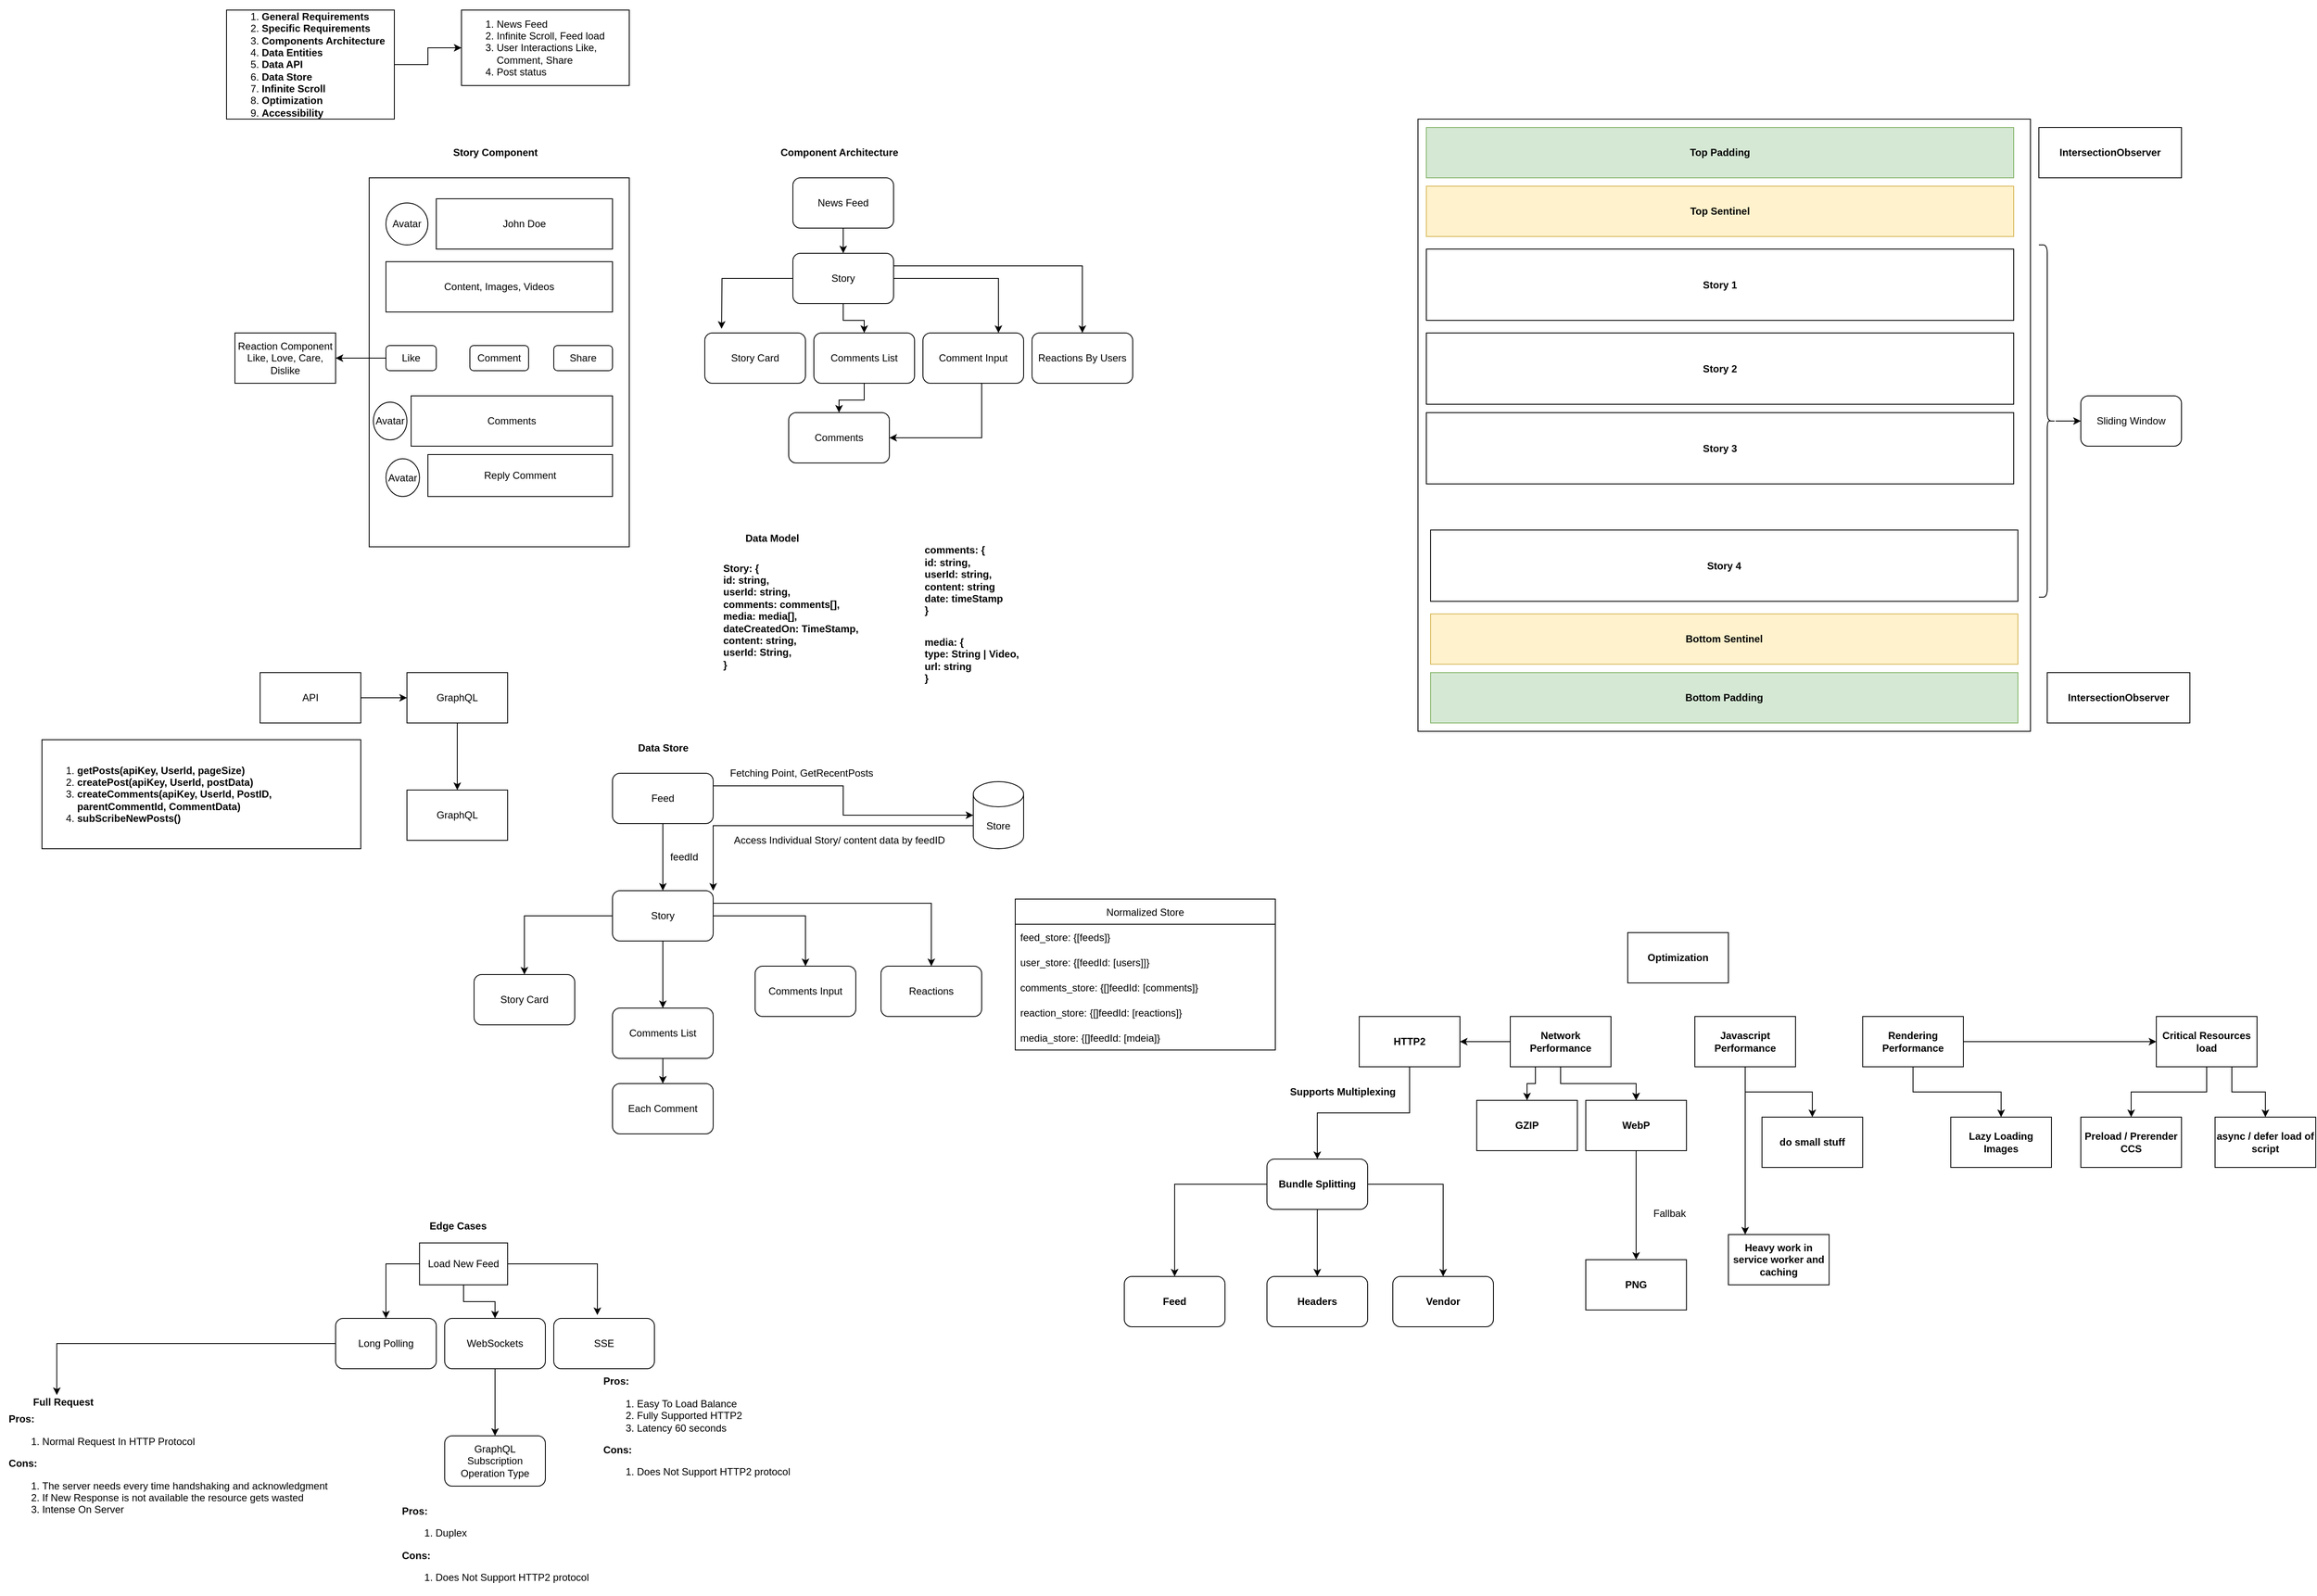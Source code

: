 <mxfile version="19.0.3" type="github">
  <diagram id="jE26jxXe5YH31CJZeTDk" name="Page-1">
    <mxGraphModel dx="2178" dy="811" grid="1" gridSize="10" guides="1" tooltips="1" connect="1" arrows="1" fold="1" page="1" pageScale="1" pageWidth="850" pageHeight="1100" math="0" shadow="0">
      <root>
        <mxCell id="0" />
        <mxCell id="1" parent="0" />
        <mxCell id="KsaErcmCSFaaKNWz6VW0-4" value="" style="edgeStyle=orthogonalEdgeStyle;rounded=0;orthogonalLoop=1;jettySize=auto;html=1;" parent="1" source="KsaErcmCSFaaKNWz6VW0-2" target="KsaErcmCSFaaKNWz6VW0-3" edge="1">
          <mxGeometry relative="1" as="geometry" />
        </mxCell>
        <mxCell id="KsaErcmCSFaaKNWz6VW0-2" value="&lt;div style=&quot;&quot;&gt;&lt;ol&gt;&lt;li&gt;&lt;b style=&quot;background-color: initial;&quot;&gt;General Requirements&lt;/b&gt;&lt;/li&gt;&lt;li&gt;&lt;b style=&quot;background-color: initial;&quot;&gt;Specific Requirements&lt;/b&gt;&lt;/li&gt;&lt;li&gt;&lt;b style=&quot;background-color: initial;&quot;&gt;Components Architecture&lt;/b&gt;&lt;/li&gt;&lt;li&gt;&lt;b style=&quot;background-color: initial;&quot;&gt;Data Entities&lt;/b&gt;&lt;/li&gt;&lt;li&gt;&lt;b style=&quot;background-color: initial;&quot;&gt;Data API&lt;/b&gt;&lt;/li&gt;&lt;li&gt;&lt;b style=&quot;background-color: initial;&quot;&gt;Data Store&lt;/b&gt;&lt;/li&gt;&lt;li&gt;&lt;b style=&quot;background-color: initial;&quot;&gt;Infinite Scroll&lt;/b&gt;&lt;/li&gt;&lt;li&gt;&lt;b style=&quot;background-color: initial;&quot;&gt;Optimization&lt;/b&gt;&lt;/li&gt;&lt;li&gt;&lt;b style=&quot;background-color: initial;&quot;&gt;Accessibility&lt;/b&gt;&lt;/li&gt;&lt;/ol&gt;&lt;/div&gt;" style="rounded=0;whiteSpace=wrap;html=1;align=left;" parent="1" vertex="1">
          <mxGeometry x="10" y="40" width="200" height="130" as="geometry" />
        </mxCell>
        <mxCell id="KsaErcmCSFaaKNWz6VW0-3" value="&lt;ol&gt;&lt;li&gt;News Feed&lt;/li&gt;&lt;li&gt;Infinite Scroll, Feed load&lt;/li&gt;&lt;li&gt;User Interactions Like, Comment, Share&lt;/li&gt;&lt;li&gt;Post status&lt;/li&gt;&lt;/ol&gt;" style="rounded=0;whiteSpace=wrap;html=1;align=left;" parent="1" vertex="1">
          <mxGeometry x="290" y="40" width="200" height="90" as="geometry" />
        </mxCell>
        <mxCell id="KsaErcmCSFaaKNWz6VW0-5" value="" style="rounded=0;whiteSpace=wrap;html=1;" parent="1" vertex="1">
          <mxGeometry x="180" y="240" width="310" height="440" as="geometry" />
        </mxCell>
        <mxCell id="KsaErcmCSFaaKNWz6VW0-6" value="Avatar" style="ellipse;whiteSpace=wrap;html=1;aspect=fixed;" parent="1" vertex="1">
          <mxGeometry x="200" y="270" width="50" height="50" as="geometry" />
        </mxCell>
        <mxCell id="KsaErcmCSFaaKNWz6VW0-7" value="John Doe" style="rounded=0;whiteSpace=wrap;html=1;" parent="1" vertex="1">
          <mxGeometry x="260" y="265" width="210" height="60" as="geometry" />
        </mxCell>
        <mxCell id="KsaErcmCSFaaKNWz6VW0-8" value="Content, Images, Videos" style="rounded=0;whiteSpace=wrap;html=1;" parent="1" vertex="1">
          <mxGeometry x="200" y="340" width="270" height="60" as="geometry" />
        </mxCell>
        <mxCell id="KsaErcmCSFaaKNWz6VW0-16" value="" style="edgeStyle=orthogonalEdgeStyle;rounded=0;orthogonalLoop=1;jettySize=auto;html=1;" parent="1" source="KsaErcmCSFaaKNWz6VW0-9" target="KsaErcmCSFaaKNWz6VW0-15" edge="1">
          <mxGeometry relative="1" as="geometry" />
        </mxCell>
        <mxCell id="KsaErcmCSFaaKNWz6VW0-9" value="Like" style="rounded=1;whiteSpace=wrap;html=1;" parent="1" vertex="1">
          <mxGeometry x="200" y="440" width="60" height="30" as="geometry" />
        </mxCell>
        <mxCell id="KsaErcmCSFaaKNWz6VW0-10" value="Comment" style="rounded=1;whiteSpace=wrap;html=1;" parent="1" vertex="1">
          <mxGeometry x="300" y="440" width="70" height="30" as="geometry" />
        </mxCell>
        <mxCell id="KsaErcmCSFaaKNWz6VW0-11" value="Share" style="rounded=1;whiteSpace=wrap;html=1;" parent="1" vertex="1">
          <mxGeometry x="400" y="440" width="70" height="30" as="geometry" />
        </mxCell>
        <mxCell id="KsaErcmCSFaaKNWz6VW0-12" style="edgeStyle=orthogonalEdgeStyle;rounded=0;orthogonalLoop=1;jettySize=auto;html=1;exitX=0.5;exitY=1;exitDx=0;exitDy=0;" parent="1" source="KsaErcmCSFaaKNWz6VW0-5" target="KsaErcmCSFaaKNWz6VW0-5" edge="1">
          <mxGeometry relative="1" as="geometry" />
        </mxCell>
        <mxCell id="KsaErcmCSFaaKNWz6VW0-13" value="Comments" style="rounded=0;whiteSpace=wrap;html=1;" parent="1" vertex="1">
          <mxGeometry x="230" y="500" width="240" height="60" as="geometry" />
        </mxCell>
        <mxCell id="KsaErcmCSFaaKNWz6VW0-14" value="Reply Comment" style="rounded=0;whiteSpace=wrap;html=1;" parent="1" vertex="1">
          <mxGeometry x="250" y="570" width="220" height="50" as="geometry" />
        </mxCell>
        <mxCell id="KsaErcmCSFaaKNWz6VW0-15" value="Reaction Component&lt;br&gt;Like, Love, Care, Dislike" style="rounded=0;whiteSpace=wrap;html=1;" parent="1" vertex="1">
          <mxGeometry x="20" y="425" width="120" height="60" as="geometry" />
        </mxCell>
        <mxCell id="KsaErcmCSFaaKNWz6VW0-17" value="&lt;b&gt;Story Component&lt;/b&gt;" style="text;html=1;align=center;verticalAlign=middle;resizable=0;points=[];autosize=1;strokeColor=none;fillColor=none;" parent="1" vertex="1">
          <mxGeometry x="270" y="200" width="120" height="20" as="geometry" />
        </mxCell>
        <mxCell id="KsaErcmCSFaaKNWz6VW0-18" value="&lt;span style=&quot;&quot;&gt;Avatar&lt;/span&gt;" style="ellipse;whiteSpace=wrap;html=1;" parent="1" vertex="1">
          <mxGeometry x="185" y="507.5" width="40" height="45" as="geometry" />
        </mxCell>
        <mxCell id="KsaErcmCSFaaKNWz6VW0-19" value="&lt;span style=&quot;&quot;&gt;Avatar&lt;/span&gt;" style="ellipse;whiteSpace=wrap;html=1;" parent="1" vertex="1">
          <mxGeometry x="200" y="575" width="40" height="45" as="geometry" />
        </mxCell>
        <mxCell id="KsaErcmCSFaaKNWz6VW0-20" value="&lt;b&gt;Component Architecture&lt;/b&gt;" style="text;html=1;align=center;verticalAlign=middle;resizable=0;points=[];autosize=1;strokeColor=none;fillColor=none;" parent="1" vertex="1">
          <mxGeometry x="660" y="200" width="160" height="20" as="geometry" />
        </mxCell>
        <mxCell id="KsaErcmCSFaaKNWz6VW0-28" value="" style="edgeStyle=orthogonalEdgeStyle;rounded=0;orthogonalLoop=1;jettySize=auto;html=1;" parent="1" source="KsaErcmCSFaaKNWz6VW0-21" target="KsaErcmCSFaaKNWz6VW0-22" edge="1">
          <mxGeometry relative="1" as="geometry" />
        </mxCell>
        <mxCell id="KsaErcmCSFaaKNWz6VW0-21" value="News Feed" style="rounded=1;whiteSpace=wrap;html=1;" parent="1" vertex="1">
          <mxGeometry x="685" y="240" width="120" height="60" as="geometry" />
        </mxCell>
        <mxCell id="KsaErcmCSFaaKNWz6VW0-29" value="" style="edgeStyle=orthogonalEdgeStyle;rounded=0;orthogonalLoop=1;jettySize=auto;html=1;" parent="1" source="KsaErcmCSFaaKNWz6VW0-22" target="KsaErcmCSFaaKNWz6VW0-24" edge="1">
          <mxGeometry relative="1" as="geometry" />
        </mxCell>
        <mxCell id="KsaErcmCSFaaKNWz6VW0-31" style="edgeStyle=orthogonalEdgeStyle;rounded=0;orthogonalLoop=1;jettySize=auto;html=1;" parent="1" source="KsaErcmCSFaaKNWz6VW0-22" edge="1">
          <mxGeometry relative="1" as="geometry">
            <mxPoint x="600" y="420" as="targetPoint" />
          </mxGeometry>
        </mxCell>
        <mxCell id="KsaErcmCSFaaKNWz6VW0-32" style="edgeStyle=orthogonalEdgeStyle;rounded=0;orthogonalLoop=1;jettySize=auto;html=1;entryX=0.75;entryY=0;entryDx=0;entryDy=0;" parent="1" source="KsaErcmCSFaaKNWz6VW0-22" target="KsaErcmCSFaaKNWz6VW0-25" edge="1">
          <mxGeometry relative="1" as="geometry" />
        </mxCell>
        <mxCell id="KsaErcmCSFaaKNWz6VW0-33" style="edgeStyle=orthogonalEdgeStyle;rounded=0;orthogonalLoop=1;jettySize=auto;html=1;exitX=1;exitY=0.25;exitDx=0;exitDy=0;" parent="1" source="KsaErcmCSFaaKNWz6VW0-22" target="KsaErcmCSFaaKNWz6VW0-26" edge="1">
          <mxGeometry relative="1" as="geometry" />
        </mxCell>
        <mxCell id="KsaErcmCSFaaKNWz6VW0-22" value="Story" style="rounded=1;whiteSpace=wrap;html=1;" parent="1" vertex="1">
          <mxGeometry x="685" y="330" width="120" height="60" as="geometry" />
        </mxCell>
        <mxCell id="KsaErcmCSFaaKNWz6VW0-23" value="Story Card" style="rounded=1;whiteSpace=wrap;html=1;" parent="1" vertex="1">
          <mxGeometry x="580" y="425" width="120" height="60" as="geometry" />
        </mxCell>
        <mxCell id="KsaErcmCSFaaKNWz6VW0-34" value="" style="edgeStyle=orthogonalEdgeStyle;rounded=0;orthogonalLoop=1;jettySize=auto;html=1;" parent="1" source="KsaErcmCSFaaKNWz6VW0-24" target="KsaErcmCSFaaKNWz6VW0-27" edge="1">
          <mxGeometry relative="1" as="geometry" />
        </mxCell>
        <mxCell id="KsaErcmCSFaaKNWz6VW0-24" value="Comments List" style="rounded=1;whiteSpace=wrap;html=1;" parent="1" vertex="1">
          <mxGeometry x="710" y="425" width="120" height="60" as="geometry" />
        </mxCell>
        <mxCell id="KsaErcmCSFaaKNWz6VW0-35" style="edgeStyle=orthogonalEdgeStyle;rounded=0;orthogonalLoop=1;jettySize=auto;html=1;" parent="1" source="KsaErcmCSFaaKNWz6VW0-25" target="KsaErcmCSFaaKNWz6VW0-27" edge="1">
          <mxGeometry relative="1" as="geometry">
            <Array as="points">
              <mxPoint x="910" y="550" />
            </Array>
          </mxGeometry>
        </mxCell>
        <mxCell id="KsaErcmCSFaaKNWz6VW0-25" value="Comment Input" style="rounded=1;whiteSpace=wrap;html=1;" parent="1" vertex="1">
          <mxGeometry x="840" y="425" width="120" height="60" as="geometry" />
        </mxCell>
        <mxCell id="KsaErcmCSFaaKNWz6VW0-26" value="Reactions By Users" style="rounded=1;whiteSpace=wrap;html=1;" parent="1" vertex="1">
          <mxGeometry x="970" y="425" width="120" height="60" as="geometry" />
        </mxCell>
        <mxCell id="KsaErcmCSFaaKNWz6VW0-27" value="Comments" style="rounded=1;whiteSpace=wrap;html=1;" parent="1" vertex="1">
          <mxGeometry x="680" y="520" width="120" height="60" as="geometry" />
        </mxCell>
        <mxCell id="KsaErcmCSFaaKNWz6VW0-36" value="&lt;b&gt;Data Model&lt;/b&gt;" style="text;html=1;align=center;verticalAlign=middle;resizable=0;points=[];autosize=1;strokeColor=none;fillColor=none;" parent="1" vertex="1">
          <mxGeometry x="620" y="660" width="80" height="20" as="geometry" />
        </mxCell>
        <mxCell id="KsaErcmCSFaaKNWz6VW0-37" value="&lt;b&gt;Story: {&lt;br&gt;id: string,&lt;br&gt;userId: string,&lt;br&gt;comments: comments[],&lt;br&gt;media: media[],&lt;br&gt;dateCreatedOn: TimeStamp,&lt;br&gt;content: string,&lt;br&gt;userId: String,&lt;br&gt;}&lt;br&gt;&lt;br&gt;&lt;/b&gt;" style="text;html=1;align=left;verticalAlign=middle;resizable=0;points=[];autosize=1;strokeColor=none;fillColor=none;" parent="1" vertex="1">
          <mxGeometry x="600" y="695" width="180" height="150" as="geometry" />
        </mxCell>
        <mxCell id="KsaErcmCSFaaKNWz6VW0-38" value="&lt;b&gt;comments: {&lt;br&gt;id: string,&lt;br&gt;userId: string,&lt;br&gt;content: string&lt;br&gt;date: timeStamp&lt;br&gt;}&lt;/b&gt;" style="text;html=1;align=left;verticalAlign=middle;resizable=0;points=[];autosize=1;strokeColor=none;fillColor=none;" parent="1" vertex="1">
          <mxGeometry x="840" y="675" width="110" height="90" as="geometry" />
        </mxCell>
        <mxCell id="KsaErcmCSFaaKNWz6VW0-39" value="&lt;b&gt;media: {&lt;br&gt;type: String | Video,&lt;br&gt;url: string&lt;br&gt;}&lt;/b&gt;" style="text;html=1;align=left;verticalAlign=middle;resizable=0;points=[];autosize=1;strokeColor=none;fillColor=none;" parent="1" vertex="1">
          <mxGeometry x="840" y="785" width="130" height="60" as="geometry" />
        </mxCell>
        <mxCell id="5R7VL0Oh7dCBh5OWNlFB-3" value="" style="edgeStyle=orthogonalEdgeStyle;rounded=0;orthogonalLoop=1;jettySize=auto;html=1;" edge="1" parent="1" source="5R7VL0Oh7dCBh5OWNlFB-1" target="5R7VL0Oh7dCBh5OWNlFB-2">
          <mxGeometry relative="1" as="geometry" />
        </mxCell>
        <mxCell id="5R7VL0Oh7dCBh5OWNlFB-1" value="API" style="rounded=0;whiteSpace=wrap;html=1;" vertex="1" parent="1">
          <mxGeometry x="50" y="830" width="120" height="60" as="geometry" />
        </mxCell>
        <mxCell id="5R7VL0Oh7dCBh5OWNlFB-5" value="" style="edgeStyle=orthogonalEdgeStyle;rounded=0;orthogonalLoop=1;jettySize=auto;html=1;" edge="1" parent="1" source="5R7VL0Oh7dCBh5OWNlFB-2" target="5R7VL0Oh7dCBh5OWNlFB-4">
          <mxGeometry relative="1" as="geometry" />
        </mxCell>
        <mxCell id="5R7VL0Oh7dCBh5OWNlFB-2" value="GraphQL" style="rounded=0;whiteSpace=wrap;html=1;" vertex="1" parent="1">
          <mxGeometry x="225" y="830" width="120" height="60" as="geometry" />
        </mxCell>
        <mxCell id="5R7VL0Oh7dCBh5OWNlFB-4" value="GraphQL" style="rounded=0;whiteSpace=wrap;html=1;" vertex="1" parent="1">
          <mxGeometry x="225" y="970" width="120" height="60" as="geometry" />
        </mxCell>
        <mxCell id="5R7VL0Oh7dCBh5OWNlFB-6" value="&lt;b&gt;Data Store&lt;/b&gt;" style="text;html=1;align=center;verticalAlign=middle;resizable=0;points=[];autosize=1;strokeColor=none;fillColor=none;" vertex="1" parent="1">
          <mxGeometry x="490" y="910" width="80" height="20" as="geometry" />
        </mxCell>
        <mxCell id="5R7VL0Oh7dCBh5OWNlFB-9" value="" style="edgeStyle=orthogonalEdgeStyle;rounded=0;orthogonalLoop=1;jettySize=auto;html=1;" edge="1" parent="1" source="5R7VL0Oh7dCBh5OWNlFB-7" target="5R7VL0Oh7dCBh5OWNlFB-8">
          <mxGeometry relative="1" as="geometry" />
        </mxCell>
        <mxCell id="5R7VL0Oh7dCBh5OWNlFB-19" style="edgeStyle=orthogonalEdgeStyle;rounded=0;orthogonalLoop=1;jettySize=auto;html=1;exitX=1;exitY=0.25;exitDx=0;exitDy=0;entryX=0;entryY=0.5;entryDx=0;entryDy=0;entryPerimeter=0;" edge="1" parent="1" source="5R7VL0Oh7dCBh5OWNlFB-7" target="5R7VL0Oh7dCBh5OWNlFB-18">
          <mxGeometry relative="1" as="geometry" />
        </mxCell>
        <mxCell id="5R7VL0Oh7dCBh5OWNlFB-7" value="Feed" style="rounded=1;whiteSpace=wrap;html=1;" vertex="1" parent="1">
          <mxGeometry x="470" y="950" width="120" height="60" as="geometry" />
        </mxCell>
        <mxCell id="5R7VL0Oh7dCBh5OWNlFB-11" value="" style="edgeStyle=orthogonalEdgeStyle;rounded=0;orthogonalLoop=1;jettySize=auto;html=1;" edge="1" parent="1" source="5R7VL0Oh7dCBh5OWNlFB-8" target="5R7VL0Oh7dCBh5OWNlFB-10">
          <mxGeometry relative="1" as="geometry" />
        </mxCell>
        <mxCell id="5R7VL0Oh7dCBh5OWNlFB-13" value="" style="edgeStyle=orthogonalEdgeStyle;rounded=0;orthogonalLoop=1;jettySize=auto;html=1;" edge="1" parent="1" source="5R7VL0Oh7dCBh5OWNlFB-8" target="5R7VL0Oh7dCBh5OWNlFB-12">
          <mxGeometry relative="1" as="geometry" />
        </mxCell>
        <mxCell id="5R7VL0Oh7dCBh5OWNlFB-15" value="" style="edgeStyle=orthogonalEdgeStyle;rounded=0;orthogonalLoop=1;jettySize=auto;html=1;" edge="1" parent="1" source="5R7VL0Oh7dCBh5OWNlFB-8" target="5R7VL0Oh7dCBh5OWNlFB-14">
          <mxGeometry relative="1" as="geometry" />
        </mxCell>
        <mxCell id="5R7VL0Oh7dCBh5OWNlFB-17" style="edgeStyle=orthogonalEdgeStyle;rounded=0;orthogonalLoop=1;jettySize=auto;html=1;exitX=1;exitY=0.25;exitDx=0;exitDy=0;entryX=0.5;entryY=0;entryDx=0;entryDy=0;" edge="1" parent="1" source="5R7VL0Oh7dCBh5OWNlFB-8" target="5R7VL0Oh7dCBh5OWNlFB-16">
          <mxGeometry relative="1" as="geometry" />
        </mxCell>
        <mxCell id="5R7VL0Oh7dCBh5OWNlFB-8" value="Story" style="rounded=1;whiteSpace=wrap;html=1;" vertex="1" parent="1">
          <mxGeometry x="470" y="1090" width="120" height="60" as="geometry" />
        </mxCell>
        <mxCell id="5R7VL0Oh7dCBh5OWNlFB-10" value="Story Card" style="rounded=1;whiteSpace=wrap;html=1;" vertex="1" parent="1">
          <mxGeometry x="305" y="1190" width="120" height="60" as="geometry" />
        </mxCell>
        <mxCell id="5R7VL0Oh7dCBh5OWNlFB-31" value="" style="edgeStyle=orthogonalEdgeStyle;rounded=0;orthogonalLoop=1;jettySize=auto;html=1;" edge="1" parent="1" source="5R7VL0Oh7dCBh5OWNlFB-12" target="5R7VL0Oh7dCBh5OWNlFB-30">
          <mxGeometry relative="1" as="geometry" />
        </mxCell>
        <mxCell id="5R7VL0Oh7dCBh5OWNlFB-12" value="Comments List" style="rounded=1;whiteSpace=wrap;html=1;" vertex="1" parent="1">
          <mxGeometry x="470" y="1230" width="120" height="60" as="geometry" />
        </mxCell>
        <mxCell id="5R7VL0Oh7dCBh5OWNlFB-14" value="Comments Input" style="rounded=1;whiteSpace=wrap;html=1;" vertex="1" parent="1">
          <mxGeometry x="640" y="1180" width="120" height="60" as="geometry" />
        </mxCell>
        <mxCell id="5R7VL0Oh7dCBh5OWNlFB-16" value="Reactions" style="rounded=1;whiteSpace=wrap;html=1;" vertex="1" parent="1">
          <mxGeometry x="790" y="1180" width="120" height="60" as="geometry" />
        </mxCell>
        <mxCell id="5R7VL0Oh7dCBh5OWNlFB-22" style="edgeStyle=orthogonalEdgeStyle;rounded=0;orthogonalLoop=1;jettySize=auto;html=1;exitX=0;exitY=0;exitDx=0;exitDy=52.5;exitPerimeter=0;entryX=1;entryY=0;entryDx=0;entryDy=0;" edge="1" parent="1" source="5R7VL0Oh7dCBh5OWNlFB-18" target="5R7VL0Oh7dCBh5OWNlFB-8">
          <mxGeometry relative="1" as="geometry" />
        </mxCell>
        <mxCell id="5R7VL0Oh7dCBh5OWNlFB-18" value="Store" style="shape=cylinder3;whiteSpace=wrap;html=1;boundedLbl=1;backgroundOutline=1;size=15;" vertex="1" parent="1">
          <mxGeometry x="900" y="960" width="60" height="80" as="geometry" />
        </mxCell>
        <mxCell id="5R7VL0Oh7dCBh5OWNlFB-20" value="Fetching Point, GetRecentPosts" style="text;html=1;align=center;verticalAlign=middle;resizable=0;points=[];autosize=1;strokeColor=none;fillColor=none;" vertex="1" parent="1">
          <mxGeometry x="600" y="940" width="190" height="20" as="geometry" />
        </mxCell>
        <mxCell id="5R7VL0Oh7dCBh5OWNlFB-21" value="feedId" style="text;html=1;align=center;verticalAlign=middle;resizable=0;points=[];autosize=1;strokeColor=none;fillColor=none;" vertex="1" parent="1">
          <mxGeometry x="530" y="1040" width="50" height="20" as="geometry" />
        </mxCell>
        <mxCell id="5R7VL0Oh7dCBh5OWNlFB-23" value="Access Individual Story/ content data by feedID" style="text;html=1;align=center;verticalAlign=middle;resizable=0;points=[];autosize=1;strokeColor=none;fillColor=none;" vertex="1" parent="1">
          <mxGeometry x="605" y="1020" width="270" height="20" as="geometry" />
        </mxCell>
        <mxCell id="5R7VL0Oh7dCBh5OWNlFB-24" value="Normalized Store" style="swimlane;fontStyle=0;childLayout=stackLayout;horizontal=1;startSize=30;horizontalStack=0;resizeParent=1;resizeParentMax=0;resizeLast=0;collapsible=1;marginBottom=0;" vertex="1" parent="1">
          <mxGeometry x="950" y="1100" width="310" height="180" as="geometry">
            <mxRectangle x="950" y="1100" width="130" height="30" as="alternateBounds" />
          </mxGeometry>
        </mxCell>
        <mxCell id="5R7VL0Oh7dCBh5OWNlFB-25" value="feed_store: {[feeds]}" style="text;strokeColor=none;fillColor=none;align=left;verticalAlign=middle;spacingLeft=4;spacingRight=4;overflow=hidden;points=[[0,0.5],[1,0.5]];portConstraint=eastwest;rotatable=0;" vertex="1" parent="5R7VL0Oh7dCBh5OWNlFB-24">
          <mxGeometry y="30" width="310" height="30" as="geometry" />
        </mxCell>
        <mxCell id="5R7VL0Oh7dCBh5OWNlFB-26" value="user_store: {[feedId: [users]]}" style="text;strokeColor=none;fillColor=none;align=left;verticalAlign=middle;spacingLeft=4;spacingRight=4;overflow=hidden;points=[[0,0.5],[1,0.5]];portConstraint=eastwest;rotatable=0;" vertex="1" parent="5R7VL0Oh7dCBh5OWNlFB-24">
          <mxGeometry y="60" width="310" height="30" as="geometry" />
        </mxCell>
        <mxCell id="5R7VL0Oh7dCBh5OWNlFB-27" value="comments_store: {[]feedId: [comments]}" style="text;strokeColor=none;fillColor=none;align=left;verticalAlign=middle;spacingLeft=4;spacingRight=4;overflow=hidden;points=[[0,0.5],[1,0.5]];portConstraint=eastwest;rotatable=0;" vertex="1" parent="5R7VL0Oh7dCBh5OWNlFB-24">
          <mxGeometry y="90" width="310" height="30" as="geometry" />
        </mxCell>
        <mxCell id="5R7VL0Oh7dCBh5OWNlFB-28" value="reaction_store: {[]feedId: [reactions]}" style="text;strokeColor=none;fillColor=none;align=left;verticalAlign=middle;spacingLeft=4;spacingRight=4;overflow=hidden;points=[[0,0.5],[1,0.5]];portConstraint=eastwest;rotatable=0;" vertex="1" parent="5R7VL0Oh7dCBh5OWNlFB-24">
          <mxGeometry y="120" width="310" height="30" as="geometry" />
        </mxCell>
        <mxCell id="5R7VL0Oh7dCBh5OWNlFB-29" value="media_store: {[]feedId: [mdeia]}" style="text;strokeColor=none;fillColor=none;align=left;verticalAlign=middle;spacingLeft=4;spacingRight=4;overflow=hidden;points=[[0,0.5],[1,0.5]];portConstraint=eastwest;rotatable=0;" vertex="1" parent="5R7VL0Oh7dCBh5OWNlFB-24">
          <mxGeometry y="150" width="310" height="30" as="geometry" />
        </mxCell>
        <mxCell id="5R7VL0Oh7dCBh5OWNlFB-30" value="Each Comment" style="rounded=1;whiteSpace=wrap;html=1;" vertex="1" parent="1">
          <mxGeometry x="470" y="1320" width="120" height="60" as="geometry" />
        </mxCell>
        <mxCell id="5R7VL0Oh7dCBh5OWNlFB-32" value="&lt;b&gt;Edge Cases&lt;/b&gt;" style="text;html=1;align=left;verticalAlign=middle;resizable=0;points=[];autosize=1;strokeColor=none;fillColor=none;" vertex="1" parent="1">
          <mxGeometry x="250" y="1480" width="80" height="20" as="geometry" />
        </mxCell>
        <mxCell id="5R7VL0Oh7dCBh5OWNlFB-39" value="" style="edgeStyle=orthogonalEdgeStyle;rounded=0;orthogonalLoop=1;jettySize=auto;html=1;" edge="1" parent="1" source="5R7VL0Oh7dCBh5OWNlFB-33" target="5R7VL0Oh7dCBh5OWNlFB-35">
          <mxGeometry relative="1" as="geometry" />
        </mxCell>
        <mxCell id="5R7VL0Oh7dCBh5OWNlFB-40" style="edgeStyle=orthogonalEdgeStyle;rounded=0;orthogonalLoop=1;jettySize=auto;html=1;entryX=0.433;entryY=-0.067;entryDx=0;entryDy=0;entryPerimeter=0;" edge="1" parent="1" source="5R7VL0Oh7dCBh5OWNlFB-33" target="5R7VL0Oh7dCBh5OWNlFB-36">
          <mxGeometry relative="1" as="geometry" />
        </mxCell>
        <mxCell id="5R7VL0Oh7dCBh5OWNlFB-41" style="edgeStyle=orthogonalEdgeStyle;rounded=0;orthogonalLoop=1;jettySize=auto;html=1;exitX=0;exitY=0.5;exitDx=0;exitDy=0;" edge="1" parent="1" source="5R7VL0Oh7dCBh5OWNlFB-33" target="5R7VL0Oh7dCBh5OWNlFB-34">
          <mxGeometry relative="1" as="geometry" />
        </mxCell>
        <mxCell id="5R7VL0Oh7dCBh5OWNlFB-33" value="Load New Feed" style="whiteSpace=wrap;html=1;" vertex="1" parent="1">
          <mxGeometry x="240" y="1510" width="105" height="50" as="geometry" />
        </mxCell>
        <mxCell id="5R7VL0Oh7dCBh5OWNlFB-43" style="edgeStyle=orthogonalEdgeStyle;rounded=0;orthogonalLoop=1;jettySize=auto;html=1;exitX=0;exitY=0.5;exitDx=0;exitDy=0;entryX=0.419;entryY=0.067;entryDx=0;entryDy=0;entryPerimeter=0;" edge="1" parent="1" source="5R7VL0Oh7dCBh5OWNlFB-34" target="5R7VL0Oh7dCBh5OWNlFB-42">
          <mxGeometry relative="1" as="geometry" />
        </mxCell>
        <mxCell id="5R7VL0Oh7dCBh5OWNlFB-34" value="Long Polling" style="rounded=1;whiteSpace=wrap;html=1;" vertex="1" parent="1">
          <mxGeometry x="140" y="1600" width="120" height="60" as="geometry" />
        </mxCell>
        <mxCell id="5R7VL0Oh7dCBh5OWNlFB-38" value="" style="edgeStyle=orthogonalEdgeStyle;rounded=0;orthogonalLoop=1;jettySize=auto;html=1;" edge="1" parent="1" source="5R7VL0Oh7dCBh5OWNlFB-35" target="5R7VL0Oh7dCBh5OWNlFB-37">
          <mxGeometry relative="1" as="geometry" />
        </mxCell>
        <mxCell id="5R7VL0Oh7dCBh5OWNlFB-35" value="WebSockets" style="rounded=1;whiteSpace=wrap;html=1;" vertex="1" parent="1">
          <mxGeometry x="270" y="1600" width="120" height="60" as="geometry" />
        </mxCell>
        <mxCell id="5R7VL0Oh7dCBh5OWNlFB-36" value="SSE" style="rounded=1;whiteSpace=wrap;html=1;" vertex="1" parent="1">
          <mxGeometry x="400" y="1600" width="120" height="60" as="geometry" />
        </mxCell>
        <mxCell id="5R7VL0Oh7dCBh5OWNlFB-37" value="GraphQL Subscription Operation Type" style="whiteSpace=wrap;html=1;rounded=1;" vertex="1" parent="1">
          <mxGeometry x="270" y="1740" width="120" height="60" as="geometry" />
        </mxCell>
        <mxCell id="5R7VL0Oh7dCBh5OWNlFB-42" value="&lt;b&gt;Full Request&lt;/b&gt;" style="text;html=1;align=center;verticalAlign=middle;resizable=0;points=[];autosize=1;strokeColor=none;fillColor=none;" vertex="1" parent="1">
          <mxGeometry x="-230" y="1690" width="90" height="20" as="geometry" />
        </mxCell>
        <mxCell id="5R7VL0Oh7dCBh5OWNlFB-44" value="&lt;div style=&quot;text-align: left;&quot;&gt;&lt;b style=&quot;background-color: initial;&quot;&gt;Pros:&lt;/b&gt;&lt;/div&gt;&lt;div style=&quot;text-align: left;&quot;&gt;&lt;ol&gt;&lt;li&gt;&lt;span style=&quot;background-color: initial;&quot;&gt;Normal Request In HTTP Protocol&lt;/span&gt;&lt;/li&gt;&lt;/ol&gt;&lt;/div&gt;&lt;div style=&quot;text-align: left;&quot;&gt;&lt;span style=&quot;background-color: initial;&quot;&gt;&lt;b&gt;Cons:&lt;/b&gt;&amp;nbsp;&lt;/span&gt;&lt;/div&gt;&lt;div style=&quot;text-align: left;&quot;&gt;&lt;ol&gt;&lt;li&gt;&lt;span style=&quot;background-color: initial;&quot;&gt;The server needs every time handshaking and acknowledgment&lt;/span&gt;&lt;/li&gt;&lt;li&gt;&lt;span style=&quot;background-color: initial;&quot;&gt;If New Response is not available the resource gets wasted&lt;/span&gt;&lt;/li&gt;&lt;li&gt;&lt;span style=&quot;background-color: initial;&quot;&gt;Intense On Server&lt;/span&gt;&lt;/li&gt;&lt;/ol&gt;&lt;/div&gt;" style="text;html=1;align=center;verticalAlign=middle;resizable=0;points=[];autosize=1;strokeColor=none;fillColor=none;" vertex="1" parent="1">
          <mxGeometry x="-260" y="1710" width="400" height="140" as="geometry" />
        </mxCell>
        <mxCell id="5R7VL0Oh7dCBh5OWNlFB-45" value="&lt;div style=&quot;text-align: left;&quot;&gt;&lt;b style=&quot;background-color: initial;&quot;&gt;Pros:&lt;/b&gt;&lt;/div&gt;&lt;div style=&quot;text-align: left;&quot;&gt;&lt;ol&gt;&lt;li&gt;&lt;span style=&quot;background-color: initial;&quot;&gt;Duplex&lt;/span&gt;&lt;/li&gt;&lt;/ol&gt;&lt;/div&gt;&lt;div style=&quot;text-align: left;&quot;&gt;&lt;span style=&quot;background-color: initial;&quot;&gt;&lt;b&gt;Cons:&lt;/b&gt;&amp;nbsp;&lt;/span&gt;&lt;/div&gt;&lt;div style=&quot;text-align: left;&quot;&gt;&lt;ol&gt;&lt;li&gt;Does Not Support HTTP2 protocol&lt;/li&gt;&lt;/ol&gt;&lt;/div&gt;" style="text;html=1;align=center;verticalAlign=middle;resizable=0;points=[];autosize=1;strokeColor=none;fillColor=none;" vertex="1" parent="1">
          <mxGeometry x="210" y="1820" width="240" height="110" as="geometry" />
        </mxCell>
        <mxCell id="5R7VL0Oh7dCBh5OWNlFB-46" value="&lt;div style=&quot;text-align: left;&quot;&gt;&lt;b style=&quot;background-color: initial;&quot;&gt;Pros:&lt;/b&gt;&lt;/div&gt;&lt;div style=&quot;text-align: left;&quot;&gt;&lt;ol&gt;&lt;li&gt;&lt;span style=&quot;background-color: initial;&quot;&gt;Easy To Load Balance&lt;/span&gt;&lt;/li&gt;&lt;li&gt;&lt;span style=&quot;background-color: initial;&quot;&gt;Fully Supported HTTP2&lt;/span&gt;&lt;/li&gt;&lt;li&gt;&lt;span style=&quot;background-color: initial;&quot;&gt;Latency 60 seconds&lt;/span&gt;&lt;/li&gt;&lt;/ol&gt;&lt;/div&gt;&lt;div style=&quot;text-align: left;&quot;&gt;&lt;span style=&quot;background-color: initial;&quot;&gt;&lt;b&gt;Cons:&lt;/b&gt;&amp;nbsp;&lt;/span&gt;&lt;/div&gt;&lt;div style=&quot;text-align: left;&quot;&gt;&lt;ol&gt;&lt;li&gt;Does Not Support HTTP2 protocol&lt;/li&gt;&lt;/ol&gt;&lt;/div&gt;" style="text;html=1;align=center;verticalAlign=middle;resizable=0;points=[];autosize=1;strokeColor=none;fillColor=none;" vertex="1" parent="1">
          <mxGeometry x="450" y="1665" width="240" height="140" as="geometry" />
        </mxCell>
        <mxCell id="5R7VL0Oh7dCBh5OWNlFB-48" value="&lt;ol&gt;&lt;li&gt;&lt;b&gt;getPosts(apiKey, UserId, pageSize)&lt;/b&gt;&lt;/li&gt;&lt;li&gt;&lt;b&gt;createPost(apiKey, UserId, postData)&lt;/b&gt;&lt;/li&gt;&lt;li&gt;&lt;b&gt;createComments(apiKey, UserId, PostID, parentCommentId, CommentData)&lt;/b&gt;&lt;/li&gt;&lt;li&gt;&lt;b&gt;subScribeNewPosts()&lt;/b&gt;&lt;/li&gt;&lt;/ol&gt;" style="rounded=0;whiteSpace=wrap;html=1;align=left;" vertex="1" parent="1">
          <mxGeometry x="-210" y="910" width="380" height="130" as="geometry" />
        </mxCell>
        <mxCell id="5R7VL0Oh7dCBh5OWNlFB-49" value="" style="whiteSpace=wrap;html=1;aspect=fixed;" vertex="1" parent="1">
          <mxGeometry x="1430" y="170" width="730" height="730" as="geometry" />
        </mxCell>
        <mxCell id="5R7VL0Oh7dCBh5OWNlFB-50" value="&lt;b&gt;Top Padding&lt;/b&gt;" style="rounded=0;whiteSpace=wrap;html=1;fillColor=#d5e8d4;strokeColor=#82b366;" vertex="1" parent="1">
          <mxGeometry x="1440" y="180" width="700" height="60" as="geometry" />
        </mxCell>
        <mxCell id="5R7VL0Oh7dCBh5OWNlFB-51" value="&lt;b&gt;Bottom Padding&lt;/b&gt;" style="rounded=0;whiteSpace=wrap;html=1;fillColor=#d5e8d4;strokeColor=#82b366;" vertex="1" parent="1">
          <mxGeometry x="1445" y="830" width="700" height="60" as="geometry" />
        </mxCell>
        <mxCell id="5R7VL0Oh7dCBh5OWNlFB-52" value="&lt;b&gt;Top Sentinel&lt;/b&gt;" style="rounded=0;whiteSpace=wrap;html=1;fillColor=#fff2cc;strokeColor=#d6b656;" vertex="1" parent="1">
          <mxGeometry x="1440" y="250" width="700" height="60" as="geometry" />
        </mxCell>
        <mxCell id="5R7VL0Oh7dCBh5OWNlFB-53" value="&lt;b&gt;Bottom Sentinel&lt;/b&gt;" style="rounded=0;whiteSpace=wrap;html=1;fillColor=#fff2cc;strokeColor=#d6b656;" vertex="1" parent="1">
          <mxGeometry x="1445" y="760" width="700" height="60" as="geometry" />
        </mxCell>
        <mxCell id="5R7VL0Oh7dCBh5OWNlFB-54" value="&lt;b&gt;Story 1&lt;/b&gt;" style="rounded=0;whiteSpace=wrap;html=1;" vertex="1" parent="1">
          <mxGeometry x="1440" y="325" width="700" height="85" as="geometry" />
        </mxCell>
        <mxCell id="5R7VL0Oh7dCBh5OWNlFB-55" value="&lt;b&gt;Story 2&lt;/b&gt;" style="rounded=0;whiteSpace=wrap;html=1;" vertex="1" parent="1">
          <mxGeometry x="1440" y="425" width="700" height="85" as="geometry" />
        </mxCell>
        <mxCell id="5R7VL0Oh7dCBh5OWNlFB-56" value="&lt;b&gt;Story 3&lt;/b&gt;&lt;span style=&quot;color: rgba(0, 0, 0, 0); font-family: monospace; font-size: 0px; text-align: start;&quot;&gt;%3CmxGraphModel%3E%3Croot%3E%3CmxCell%20id%3D%220%22%2F%3E%3CmxCell%20id%3D%221%22%20parent%3D%220%22%2F%3E%3CmxCell%20id%3D%222%22%20value%3D%22%26lt%3Bb%26gt%3BStory%201%26lt%3B%2Fb%26gt%3B%22%20style%3D%22rounded%3D0%3BwhiteSpace%3Dwrap%3Bhtml%3D1%3B%22%20vertex%3D%221%22%20parent%3D%221%22%3E%3CmxGeometry%20x%3D%221440%22%20y%3D%22325%22%20width%3D%22700%22%20height%3D%2285%22%20as%3D%22geometry%22%2F%3E%3C%2FmxCell%3E%3C%2Froot%3E%3C%2FmxGraphModel%3E&lt;/span&gt;" style="rounded=0;whiteSpace=wrap;html=1;" vertex="1" parent="1">
          <mxGeometry x="1440" y="520" width="700" height="85" as="geometry" />
        </mxCell>
        <mxCell id="5R7VL0Oh7dCBh5OWNlFB-57" value="&lt;b&gt;Story 4&lt;/b&gt;&lt;span style=&quot;color: rgba(0, 0, 0, 0); font-family: monospace; font-size: 0px; text-align: start;&quot;&gt;%3CmxGraphModel%3E%3Croot%3E%3CmxCell%20id%3D%220%22%2F%3E%3CmxCell%20id%3D%221%22%20parent%3D%220%22%2F%3E%3CmxCell%20id%3D%222%22%20value%3D%22%26lt%3Bb%26gt%3BStory%201%26lt%3B%2Fb%26gt%3B%22%20style%3D%22rounded%3D0%3BwhiteSpace%3Dwrap%3Bhtml%3D1%3B%22%20vertex%3D%221%22%20parent%3D%221%22%3E%3CmxGeometry%20x%3D%221440%22%20y%3D%22325%22%20width%3D%22700%22%20height%3D%2285%22%20as%3D%22geometry%22%2F%3E%3C%2FmxCell%3E%3C%2Froot%3E%3C%2FmxGraphModel%34&lt;/span&gt;" style="rounded=0;whiteSpace=wrap;html=1;" vertex="1" parent="1">
          <mxGeometry x="1445" y="660" width="700" height="85" as="geometry" />
        </mxCell>
        <mxCell id="5R7VL0Oh7dCBh5OWNlFB-62" value="" style="edgeStyle=orthogonalEdgeStyle;rounded=0;orthogonalLoop=1;jettySize=auto;html=1;" edge="1" parent="1" source="5R7VL0Oh7dCBh5OWNlFB-60" target="5R7VL0Oh7dCBh5OWNlFB-61">
          <mxGeometry relative="1" as="geometry" />
        </mxCell>
        <mxCell id="5R7VL0Oh7dCBh5OWNlFB-60" value="" style="shape=curlyBracket;whiteSpace=wrap;html=1;rounded=1;flipH=1;" vertex="1" parent="1">
          <mxGeometry x="2170" y="320" width="20" height="420" as="geometry" />
        </mxCell>
        <mxCell id="5R7VL0Oh7dCBh5OWNlFB-61" value="Sliding Window" style="whiteSpace=wrap;html=1;rounded=1;" vertex="1" parent="1">
          <mxGeometry x="2220" y="500" width="120" height="60" as="geometry" />
        </mxCell>
        <mxCell id="5R7VL0Oh7dCBh5OWNlFB-63" value="&lt;b&gt;IntersectionObserver&lt;/b&gt;" style="whiteSpace=wrap;html=1;" vertex="1" parent="1">
          <mxGeometry x="2180" y="830" width="170" height="60" as="geometry" />
        </mxCell>
        <mxCell id="5R7VL0Oh7dCBh5OWNlFB-64" value="&lt;b&gt;IntersectionObserver&lt;/b&gt;" style="whiteSpace=wrap;html=1;" vertex="1" parent="1">
          <mxGeometry x="2170" y="180" width="170" height="60" as="geometry" />
        </mxCell>
        <mxCell id="5R7VL0Oh7dCBh5OWNlFB-65" value="&lt;b&gt;Optimization&lt;/b&gt;" style="rounded=0;whiteSpace=wrap;html=1;" vertex="1" parent="1">
          <mxGeometry x="1680" y="1140" width="120" height="60" as="geometry" />
        </mxCell>
        <mxCell id="5R7VL0Oh7dCBh5OWNlFB-78" value="" style="edgeStyle=orthogonalEdgeStyle;rounded=0;orthogonalLoop=1;jettySize=auto;html=1;" edge="1" parent="1" source="5R7VL0Oh7dCBh5OWNlFB-66" target="5R7VL0Oh7dCBh5OWNlFB-74">
          <mxGeometry relative="1" as="geometry" />
        </mxCell>
        <mxCell id="5R7VL0Oh7dCBh5OWNlFB-79" value="" style="edgeStyle=orthogonalEdgeStyle;rounded=0;orthogonalLoop=1;jettySize=auto;html=1;" edge="1" parent="1" source="5R7VL0Oh7dCBh5OWNlFB-66" target="5R7VL0Oh7dCBh5OWNlFB-74">
          <mxGeometry relative="1" as="geometry" />
        </mxCell>
        <mxCell id="5R7VL0Oh7dCBh5OWNlFB-81" style="edgeStyle=orthogonalEdgeStyle;rounded=0;orthogonalLoop=1;jettySize=auto;html=1;exitX=0.25;exitY=1;exitDx=0;exitDy=0;" edge="1" parent="1" source="5R7VL0Oh7dCBh5OWNlFB-66" target="5R7VL0Oh7dCBh5OWNlFB-73">
          <mxGeometry relative="1" as="geometry" />
        </mxCell>
        <mxCell id="5R7VL0Oh7dCBh5OWNlFB-86" value="" style="edgeStyle=orthogonalEdgeStyle;rounded=0;orthogonalLoop=1;jettySize=auto;html=1;" edge="1" parent="1" source="5R7VL0Oh7dCBh5OWNlFB-66" target="5R7VL0Oh7dCBh5OWNlFB-76">
          <mxGeometry relative="1" as="geometry" />
        </mxCell>
        <mxCell id="5R7VL0Oh7dCBh5OWNlFB-66" value="&lt;b&gt;Network Performance&lt;/b&gt;" style="rounded=0;whiteSpace=wrap;html=1;" vertex="1" parent="1">
          <mxGeometry x="1540" y="1240" width="120" height="60" as="geometry" />
        </mxCell>
        <mxCell id="5R7VL0Oh7dCBh5OWNlFB-102" value="" style="edgeStyle=orthogonalEdgeStyle;rounded=0;orthogonalLoop=1;jettySize=auto;html=1;" edge="1" parent="1" source="5R7VL0Oh7dCBh5OWNlFB-67" target="5R7VL0Oh7dCBh5OWNlFB-101">
          <mxGeometry relative="1" as="geometry" />
        </mxCell>
        <mxCell id="5R7VL0Oh7dCBh5OWNlFB-103" value="" style="edgeStyle=orthogonalEdgeStyle;rounded=0;orthogonalLoop=1;jettySize=auto;html=1;" edge="1" parent="1" source="5R7VL0Oh7dCBh5OWNlFB-67">
          <mxGeometry relative="1" as="geometry">
            <mxPoint x="1820" y="1500" as="targetPoint" />
          </mxGeometry>
        </mxCell>
        <mxCell id="5R7VL0Oh7dCBh5OWNlFB-67" value="&lt;b&gt;Javascript Performance&lt;/b&gt;" style="rounded=0;whiteSpace=wrap;html=1;" vertex="1" parent="1">
          <mxGeometry x="1760" y="1240" width="120" height="60" as="geometry" />
        </mxCell>
        <mxCell id="5R7VL0Oh7dCBh5OWNlFB-95" value="" style="edgeStyle=orthogonalEdgeStyle;rounded=0;orthogonalLoop=1;jettySize=auto;html=1;" edge="1" parent="1" source="5R7VL0Oh7dCBh5OWNlFB-68" target="5R7VL0Oh7dCBh5OWNlFB-94">
          <mxGeometry relative="1" as="geometry" />
        </mxCell>
        <mxCell id="5R7VL0Oh7dCBh5OWNlFB-106" value="" style="edgeStyle=orthogonalEdgeStyle;rounded=0;orthogonalLoop=1;jettySize=auto;html=1;" edge="1" parent="1" source="5R7VL0Oh7dCBh5OWNlFB-68" target="5R7VL0Oh7dCBh5OWNlFB-105">
          <mxGeometry relative="1" as="geometry" />
        </mxCell>
        <mxCell id="5R7VL0Oh7dCBh5OWNlFB-68" value="&lt;b&gt;Rendering Performance&lt;/b&gt;" style="rounded=0;whiteSpace=wrap;html=1;" vertex="1" parent="1">
          <mxGeometry x="1960" y="1240" width="120" height="60" as="geometry" />
        </mxCell>
        <mxCell id="5R7VL0Oh7dCBh5OWNlFB-73" value="&lt;b&gt;GZIP&lt;/b&gt;" style="rounded=0;whiteSpace=wrap;html=1;" vertex="1" parent="1">
          <mxGeometry x="1500" y="1340" width="120" height="60" as="geometry" />
        </mxCell>
        <mxCell id="5R7VL0Oh7dCBh5OWNlFB-82" style="edgeStyle=orthogonalEdgeStyle;rounded=0;orthogonalLoop=1;jettySize=auto;html=1;exitX=0.5;exitY=1;exitDx=0;exitDy=0;" edge="1" parent="1" source="5R7VL0Oh7dCBh5OWNlFB-74" target="5R7VL0Oh7dCBh5OWNlFB-75">
          <mxGeometry relative="1" as="geometry" />
        </mxCell>
        <mxCell id="5R7VL0Oh7dCBh5OWNlFB-74" value="&lt;b&gt;WebP&lt;/b&gt;" style="rounded=0;whiteSpace=wrap;html=1;" vertex="1" parent="1">
          <mxGeometry x="1630" y="1340" width="120" height="60" as="geometry" />
        </mxCell>
        <mxCell id="5R7VL0Oh7dCBh5OWNlFB-75" value="&lt;b&gt;PNG&lt;/b&gt;" style="rounded=0;whiteSpace=wrap;html=1;" vertex="1" parent="1">
          <mxGeometry x="1630" y="1530" width="120" height="60" as="geometry" />
        </mxCell>
        <mxCell id="5R7VL0Oh7dCBh5OWNlFB-85" value="" style="edgeStyle=orthogonalEdgeStyle;rounded=0;orthogonalLoop=1;jettySize=auto;html=1;" edge="1" parent="1" source="5R7VL0Oh7dCBh5OWNlFB-76" target="5R7VL0Oh7dCBh5OWNlFB-77">
          <mxGeometry relative="1" as="geometry" />
        </mxCell>
        <mxCell id="5R7VL0Oh7dCBh5OWNlFB-76" value="&lt;b&gt;HTTP2&lt;/b&gt;" style="rounded=0;whiteSpace=wrap;html=1;" vertex="1" parent="1">
          <mxGeometry x="1360" y="1240" width="120" height="60" as="geometry" />
        </mxCell>
        <mxCell id="5R7VL0Oh7dCBh5OWNlFB-89" value="" style="edgeStyle=orthogonalEdgeStyle;rounded=0;orthogonalLoop=1;jettySize=auto;html=1;" edge="1" parent="1" source="5R7VL0Oh7dCBh5OWNlFB-77" target="5R7VL0Oh7dCBh5OWNlFB-88">
          <mxGeometry relative="1" as="geometry" />
        </mxCell>
        <mxCell id="5R7VL0Oh7dCBh5OWNlFB-91" value="" style="edgeStyle=orthogonalEdgeStyle;rounded=0;orthogonalLoop=1;jettySize=auto;html=1;" edge="1" parent="1" source="5R7VL0Oh7dCBh5OWNlFB-77" target="5R7VL0Oh7dCBh5OWNlFB-90">
          <mxGeometry relative="1" as="geometry" />
        </mxCell>
        <mxCell id="5R7VL0Oh7dCBh5OWNlFB-93" value="" style="edgeStyle=orthogonalEdgeStyle;rounded=0;orthogonalLoop=1;jettySize=auto;html=1;" edge="1" parent="1" source="5R7VL0Oh7dCBh5OWNlFB-77" target="5R7VL0Oh7dCBh5OWNlFB-92">
          <mxGeometry relative="1" as="geometry" />
        </mxCell>
        <mxCell id="5R7VL0Oh7dCBh5OWNlFB-77" value="&lt;b&gt;Bundle Splitting&lt;/b&gt;" style="rounded=1;whiteSpace=wrap;html=1;" vertex="1" parent="1">
          <mxGeometry x="1250" y="1410" width="120" height="60" as="geometry" />
        </mxCell>
        <mxCell id="5R7VL0Oh7dCBh5OWNlFB-83" value="Fallbak" style="text;html=1;strokeColor=none;fillColor=none;align=center;verticalAlign=middle;whiteSpace=wrap;rounded=0;" vertex="1" parent="1">
          <mxGeometry x="1700" y="1460" width="60" height="30" as="geometry" />
        </mxCell>
        <mxCell id="5R7VL0Oh7dCBh5OWNlFB-87" value="&lt;b style=&quot;&quot;&gt;Supports Multiplexing&lt;/b&gt;" style="text;html=1;align=center;verticalAlign=middle;resizable=0;points=[];autosize=1;strokeColor=none;fillColor=none;" vertex="1" parent="1">
          <mxGeometry x="1270" y="1320" width="140" height="20" as="geometry" />
        </mxCell>
        <mxCell id="5R7VL0Oh7dCBh5OWNlFB-88" value="&lt;b&gt;Headers&lt;/b&gt;" style="whiteSpace=wrap;html=1;rounded=1;" vertex="1" parent="1">
          <mxGeometry x="1250" y="1550" width="120" height="60" as="geometry" />
        </mxCell>
        <mxCell id="5R7VL0Oh7dCBh5OWNlFB-90" value="&lt;b&gt;Vendor&lt;/b&gt;" style="whiteSpace=wrap;html=1;rounded=1;" vertex="1" parent="1">
          <mxGeometry x="1400" y="1550" width="120" height="60" as="geometry" />
        </mxCell>
        <mxCell id="5R7VL0Oh7dCBh5OWNlFB-92" value="&lt;b&gt;Feed&lt;/b&gt;" style="whiteSpace=wrap;html=1;rounded=1;" vertex="1" parent="1">
          <mxGeometry x="1080" y="1550" width="120" height="60" as="geometry" />
        </mxCell>
        <mxCell id="5R7VL0Oh7dCBh5OWNlFB-97" value="" style="edgeStyle=orthogonalEdgeStyle;rounded=0;orthogonalLoop=1;jettySize=auto;html=1;" edge="1" parent="1" source="5R7VL0Oh7dCBh5OWNlFB-94" target="5R7VL0Oh7dCBh5OWNlFB-96">
          <mxGeometry relative="1" as="geometry" />
        </mxCell>
        <mxCell id="5R7VL0Oh7dCBh5OWNlFB-107" style="edgeStyle=orthogonalEdgeStyle;rounded=0;orthogonalLoop=1;jettySize=auto;html=1;exitX=0.75;exitY=1;exitDx=0;exitDy=0;" edge="1" parent="1" source="5R7VL0Oh7dCBh5OWNlFB-94" target="5R7VL0Oh7dCBh5OWNlFB-100">
          <mxGeometry relative="1" as="geometry" />
        </mxCell>
        <mxCell id="5R7VL0Oh7dCBh5OWNlFB-94" value="&lt;b&gt;Critical Resources load&lt;/b&gt;" style="whiteSpace=wrap;html=1;rounded=0;" vertex="1" parent="1">
          <mxGeometry x="2310" y="1240" width="120" height="60" as="geometry" />
        </mxCell>
        <mxCell id="5R7VL0Oh7dCBh5OWNlFB-96" value="&lt;b&gt;Preload / Prerender CCS&lt;/b&gt;" style="whiteSpace=wrap;html=1;rounded=0;" vertex="1" parent="1">
          <mxGeometry x="2220" y="1360" width="120" height="60" as="geometry" />
        </mxCell>
        <mxCell id="5R7VL0Oh7dCBh5OWNlFB-100" value="&lt;b&gt;async / defer load of script&lt;/b&gt;" style="whiteSpace=wrap;html=1;rounded=0;" vertex="1" parent="1">
          <mxGeometry x="2380" y="1360" width="120" height="60" as="geometry" />
        </mxCell>
        <mxCell id="5R7VL0Oh7dCBh5OWNlFB-101" value="&lt;b&gt;do small stuff&lt;/b&gt;" style="whiteSpace=wrap;html=1;rounded=0;" vertex="1" parent="1">
          <mxGeometry x="1840" y="1360" width="120" height="60" as="geometry" />
        </mxCell>
        <mxCell id="5R7VL0Oh7dCBh5OWNlFB-104" value="&lt;b&gt;Heavy work in service worker and caching&lt;/b&gt;" style="whiteSpace=wrap;html=1;rounded=0;" vertex="1" parent="1">
          <mxGeometry x="1800" y="1500" width="120" height="60" as="geometry" />
        </mxCell>
        <mxCell id="5R7VL0Oh7dCBh5OWNlFB-105" value="&lt;b&gt;Lazy Loading Images&lt;/b&gt;" style="whiteSpace=wrap;html=1;rounded=0;" vertex="1" parent="1">
          <mxGeometry x="2065" y="1360" width="120" height="60" as="geometry" />
        </mxCell>
      </root>
    </mxGraphModel>
  </diagram>
</mxfile>
